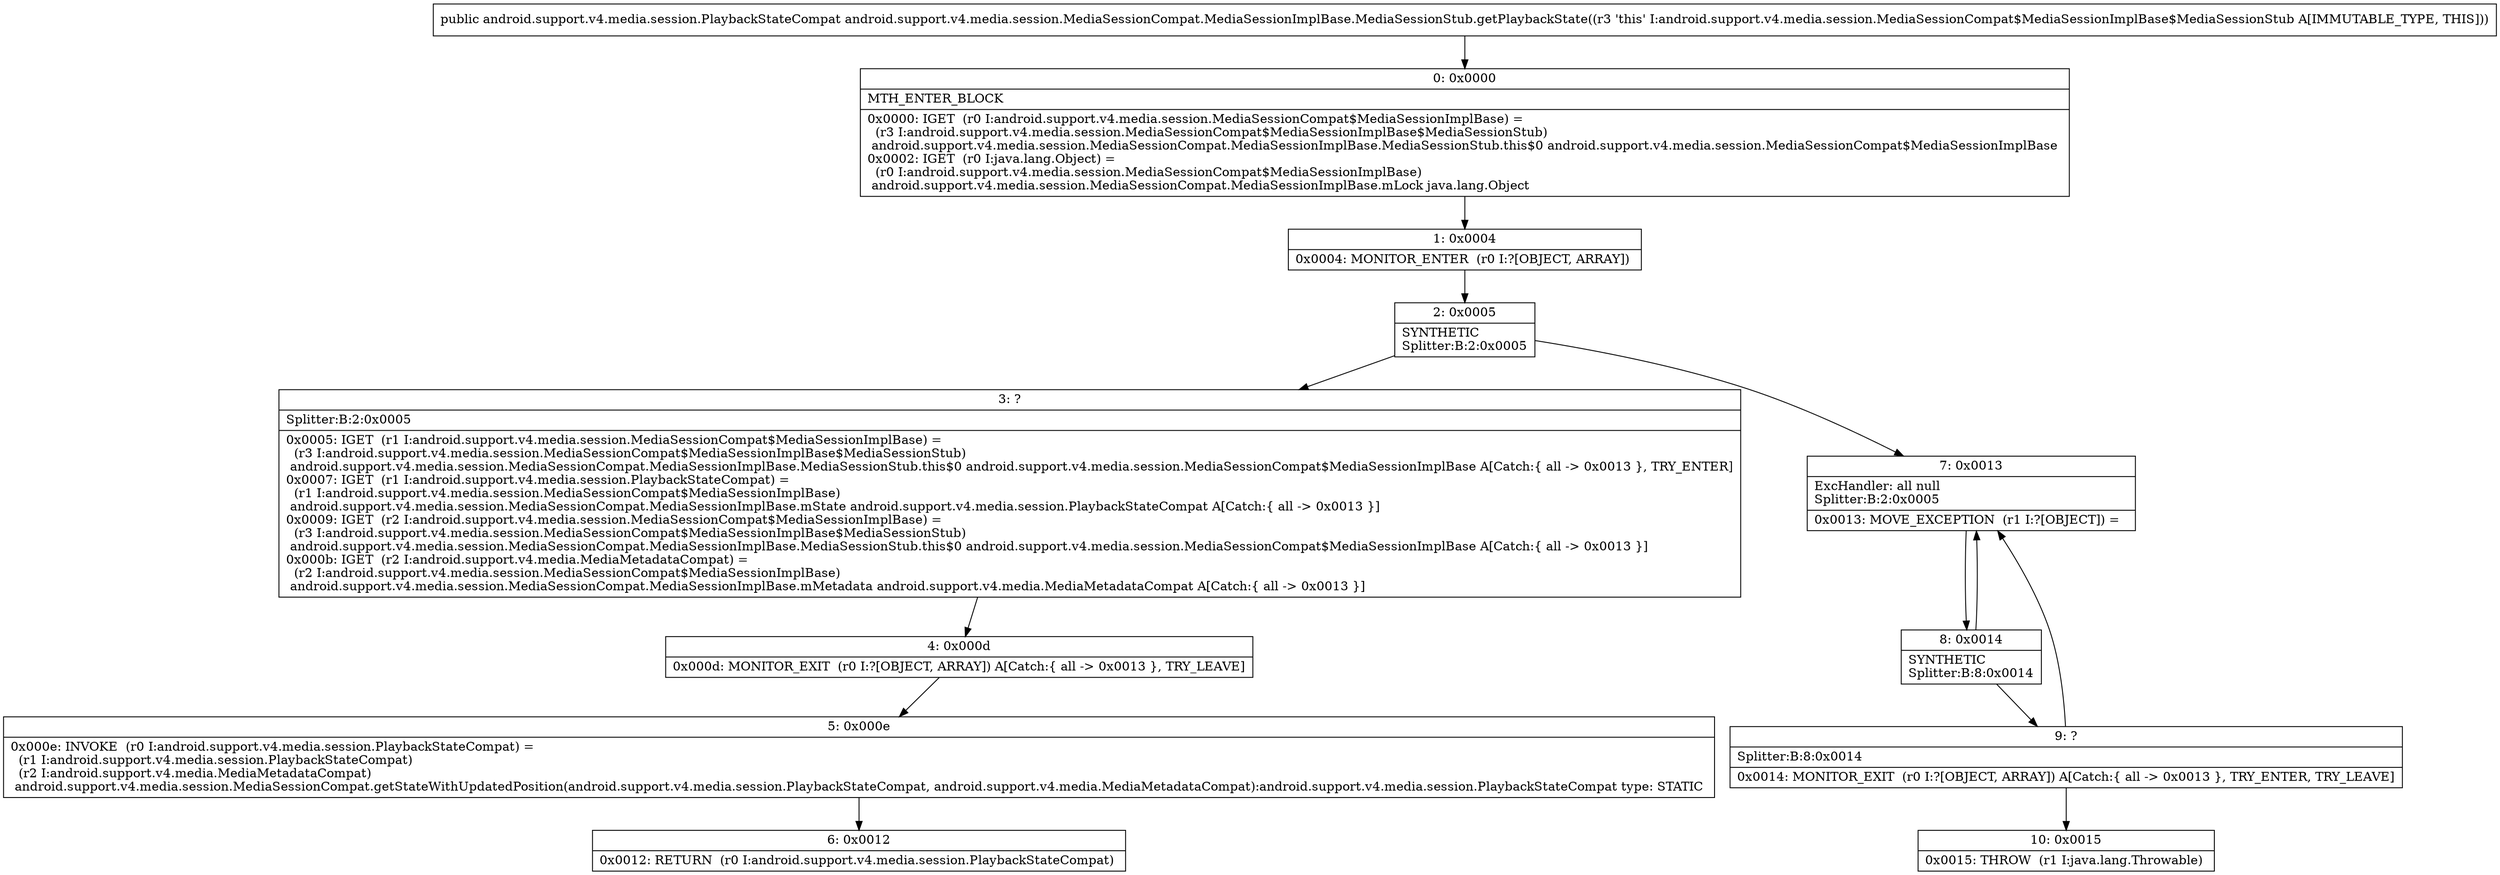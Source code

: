 digraph "CFG forandroid.support.v4.media.session.MediaSessionCompat.MediaSessionImplBase.MediaSessionStub.getPlaybackState()Landroid\/support\/v4\/media\/session\/PlaybackStateCompat;" {
Node_0 [shape=record,label="{0\:\ 0x0000|MTH_ENTER_BLOCK\l|0x0000: IGET  (r0 I:android.support.v4.media.session.MediaSessionCompat$MediaSessionImplBase) = \l  (r3 I:android.support.v4.media.session.MediaSessionCompat$MediaSessionImplBase$MediaSessionStub)\l android.support.v4.media.session.MediaSessionCompat.MediaSessionImplBase.MediaSessionStub.this$0 android.support.v4.media.session.MediaSessionCompat$MediaSessionImplBase \l0x0002: IGET  (r0 I:java.lang.Object) = \l  (r0 I:android.support.v4.media.session.MediaSessionCompat$MediaSessionImplBase)\l android.support.v4.media.session.MediaSessionCompat.MediaSessionImplBase.mLock java.lang.Object \l}"];
Node_1 [shape=record,label="{1\:\ 0x0004|0x0004: MONITOR_ENTER  (r0 I:?[OBJECT, ARRAY]) \l}"];
Node_2 [shape=record,label="{2\:\ 0x0005|SYNTHETIC\lSplitter:B:2:0x0005\l}"];
Node_3 [shape=record,label="{3\:\ ?|Splitter:B:2:0x0005\l|0x0005: IGET  (r1 I:android.support.v4.media.session.MediaSessionCompat$MediaSessionImplBase) = \l  (r3 I:android.support.v4.media.session.MediaSessionCompat$MediaSessionImplBase$MediaSessionStub)\l android.support.v4.media.session.MediaSessionCompat.MediaSessionImplBase.MediaSessionStub.this$0 android.support.v4.media.session.MediaSessionCompat$MediaSessionImplBase A[Catch:\{ all \-\> 0x0013 \}, TRY_ENTER]\l0x0007: IGET  (r1 I:android.support.v4.media.session.PlaybackStateCompat) = \l  (r1 I:android.support.v4.media.session.MediaSessionCompat$MediaSessionImplBase)\l android.support.v4.media.session.MediaSessionCompat.MediaSessionImplBase.mState android.support.v4.media.session.PlaybackStateCompat A[Catch:\{ all \-\> 0x0013 \}]\l0x0009: IGET  (r2 I:android.support.v4.media.session.MediaSessionCompat$MediaSessionImplBase) = \l  (r3 I:android.support.v4.media.session.MediaSessionCompat$MediaSessionImplBase$MediaSessionStub)\l android.support.v4.media.session.MediaSessionCompat.MediaSessionImplBase.MediaSessionStub.this$0 android.support.v4.media.session.MediaSessionCompat$MediaSessionImplBase A[Catch:\{ all \-\> 0x0013 \}]\l0x000b: IGET  (r2 I:android.support.v4.media.MediaMetadataCompat) = \l  (r2 I:android.support.v4.media.session.MediaSessionCompat$MediaSessionImplBase)\l android.support.v4.media.session.MediaSessionCompat.MediaSessionImplBase.mMetadata android.support.v4.media.MediaMetadataCompat A[Catch:\{ all \-\> 0x0013 \}]\l}"];
Node_4 [shape=record,label="{4\:\ 0x000d|0x000d: MONITOR_EXIT  (r0 I:?[OBJECT, ARRAY]) A[Catch:\{ all \-\> 0x0013 \}, TRY_LEAVE]\l}"];
Node_5 [shape=record,label="{5\:\ 0x000e|0x000e: INVOKE  (r0 I:android.support.v4.media.session.PlaybackStateCompat) = \l  (r1 I:android.support.v4.media.session.PlaybackStateCompat)\l  (r2 I:android.support.v4.media.MediaMetadataCompat)\l android.support.v4.media.session.MediaSessionCompat.getStateWithUpdatedPosition(android.support.v4.media.session.PlaybackStateCompat, android.support.v4.media.MediaMetadataCompat):android.support.v4.media.session.PlaybackStateCompat type: STATIC \l}"];
Node_6 [shape=record,label="{6\:\ 0x0012|0x0012: RETURN  (r0 I:android.support.v4.media.session.PlaybackStateCompat) \l}"];
Node_7 [shape=record,label="{7\:\ 0x0013|ExcHandler: all null\lSplitter:B:2:0x0005\l|0x0013: MOVE_EXCEPTION  (r1 I:?[OBJECT]) =  \l}"];
Node_8 [shape=record,label="{8\:\ 0x0014|SYNTHETIC\lSplitter:B:8:0x0014\l}"];
Node_9 [shape=record,label="{9\:\ ?|Splitter:B:8:0x0014\l|0x0014: MONITOR_EXIT  (r0 I:?[OBJECT, ARRAY]) A[Catch:\{ all \-\> 0x0013 \}, TRY_ENTER, TRY_LEAVE]\l}"];
Node_10 [shape=record,label="{10\:\ 0x0015|0x0015: THROW  (r1 I:java.lang.Throwable) \l}"];
MethodNode[shape=record,label="{public android.support.v4.media.session.PlaybackStateCompat android.support.v4.media.session.MediaSessionCompat.MediaSessionImplBase.MediaSessionStub.getPlaybackState((r3 'this' I:android.support.v4.media.session.MediaSessionCompat$MediaSessionImplBase$MediaSessionStub A[IMMUTABLE_TYPE, THIS])) }"];
MethodNode -> Node_0;
Node_0 -> Node_1;
Node_1 -> Node_2;
Node_2 -> Node_3;
Node_2 -> Node_7;
Node_3 -> Node_4;
Node_4 -> Node_5;
Node_5 -> Node_6;
Node_7 -> Node_8;
Node_8 -> Node_9;
Node_8 -> Node_7;
Node_9 -> Node_10;
Node_9 -> Node_7;
}

